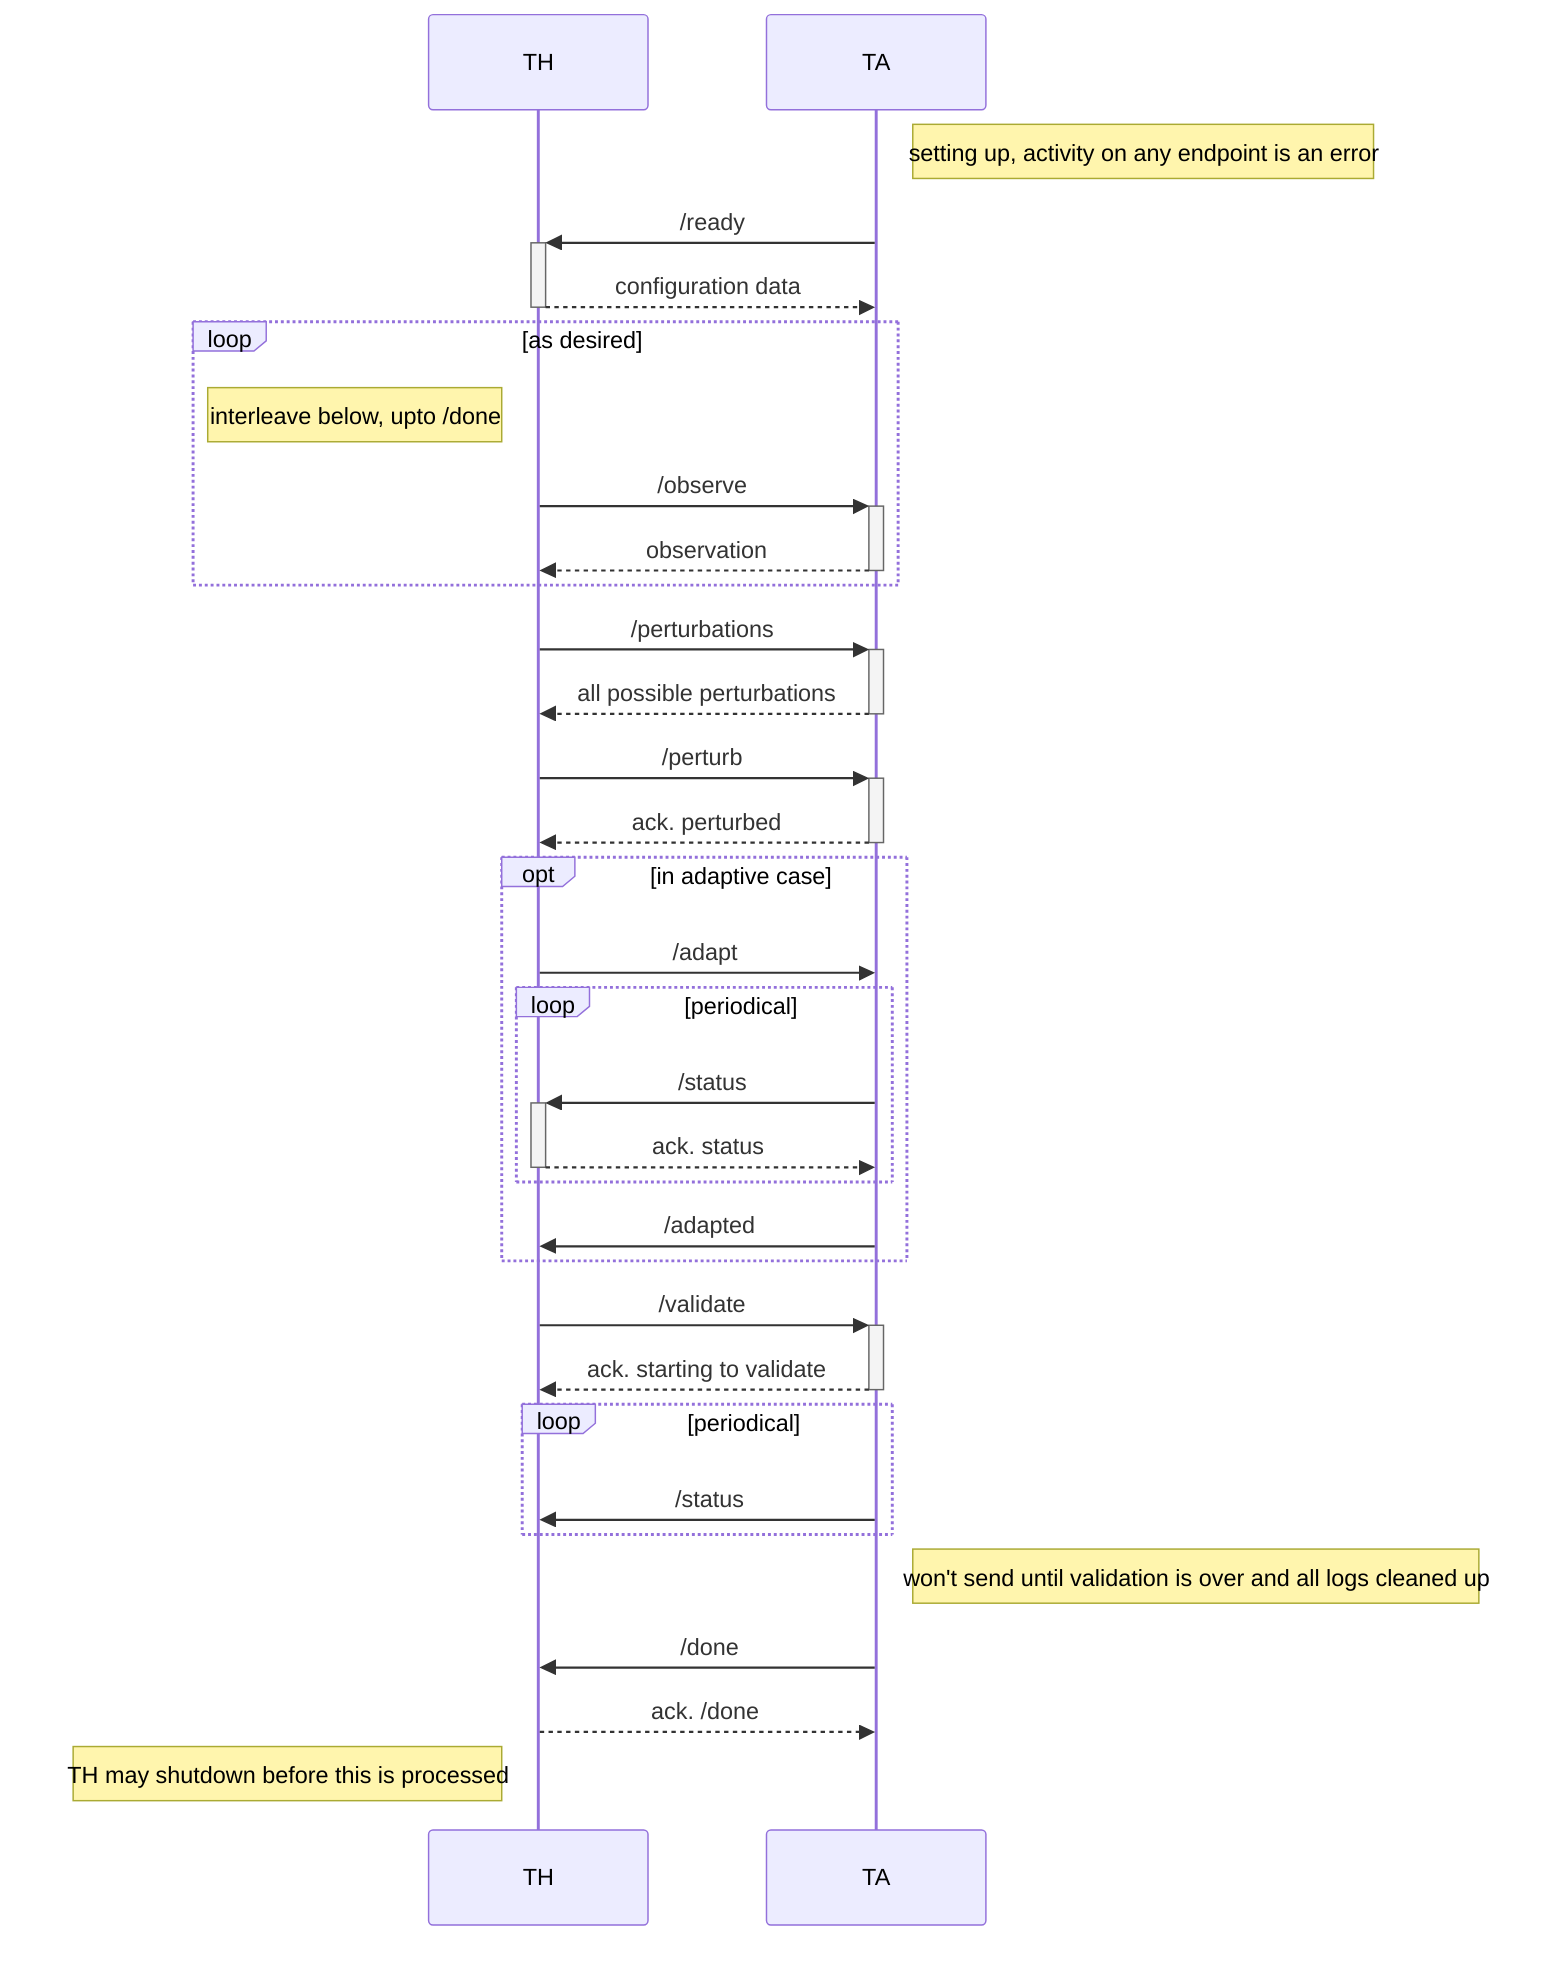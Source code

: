 sequenceDiagram
	participant TH
	participant TA

	Note right of TA: setting up, activity on any endpoint is an error

	TA ->>+ TH: /ready
	TH -->>- TA: configuration data

	loop as desired
	     Note left of TH: interleave below, upto /done
	     TH ->>+ TA: /observe
	     TA -->>- TH: observation
	end

	TH ->>+ TA: /perturbations
	TA -->>- TH: all possible perturbations
	TH ->>+ TA: /perturb
	TA -->>- TH: ack. perturbed

	opt in adaptive case
	     TH ->> TA: /adapt
	     loop periodical
	     	  TA ->>+ TH: /status
		  TH -->>- TA: ack. status
	     end
	     TA ->> TH: /adapted
	end

	TH ->>+ TA: /validate
	TA -->>- TH: ack. starting to validate
	loop periodical
	     TA ->> TH: /status
	end

        Note right of TA: won't send until validation is over and all logs cleaned up
        TA ->> TH: /done
        TH -->> TA: ack. /done
        Note left of TH: TH may shutdown before this is processed
